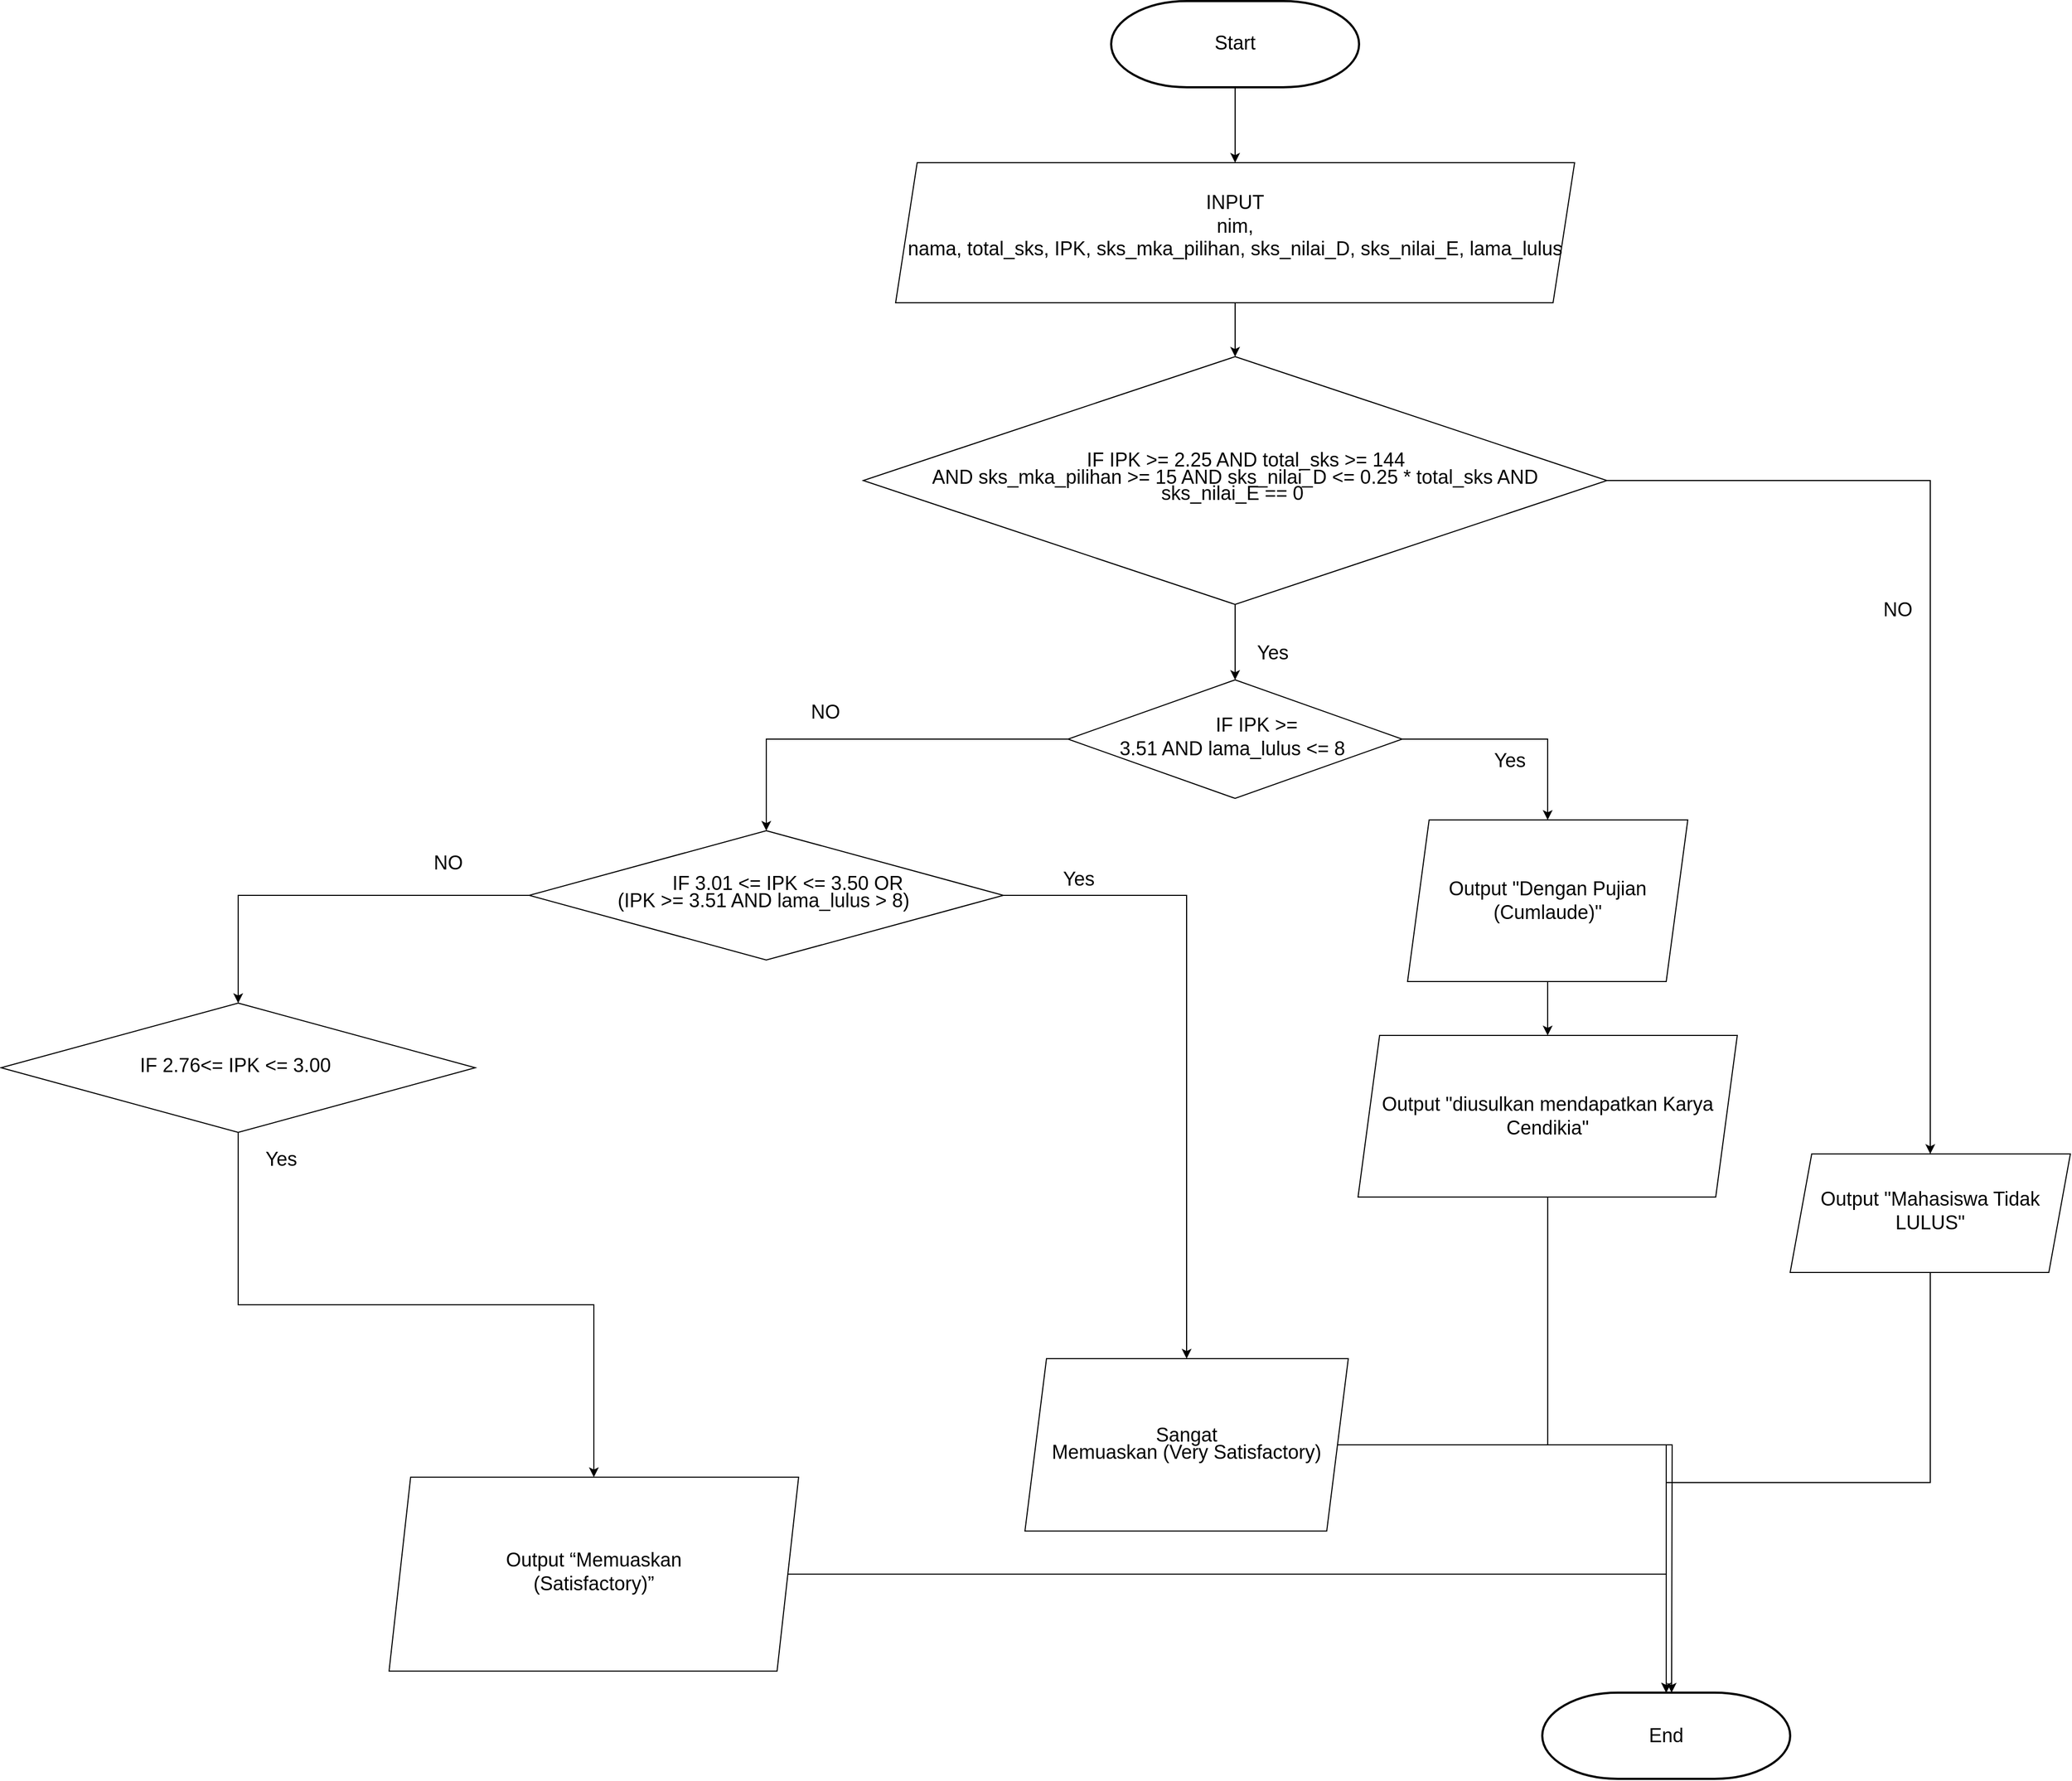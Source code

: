 <mxfile version="24.7.16">
  <diagram id="C5RBs43oDa-KdzZeNtuy" name="Page-1">
    <mxGraphModel dx="4068" dy="1968" grid="1" gridSize="10" guides="1" tooltips="1" connect="1" arrows="1" fold="1" page="0" pageScale="1" pageWidth="827" pageHeight="1169" math="0" shadow="0">
      <root>
        <mxCell id="WIyWlLk6GJQsqaUBKTNV-0" />
        <mxCell id="WIyWlLk6GJQsqaUBKTNV-1" parent="WIyWlLk6GJQsqaUBKTNV-0" />
        <mxCell id="un3A0tuxOY-VdEOLaRhM-5" value="" style="edgeStyle=orthogonalEdgeStyle;rounded=0;orthogonalLoop=1;jettySize=auto;html=1;" edge="1" parent="WIyWlLk6GJQsqaUBKTNV-1" source="WIyWlLk6GJQsqaUBKTNV-6" target="un3A0tuxOY-VdEOLaRhM-4">
          <mxGeometry relative="1" as="geometry" />
        </mxCell>
        <mxCell id="un3A0tuxOY-VdEOLaRhM-30" value="" style="edgeStyle=orthogonalEdgeStyle;rounded=0;orthogonalLoop=1;jettySize=auto;html=1;" edge="1" parent="WIyWlLk6GJQsqaUBKTNV-1" source="WIyWlLk6GJQsqaUBKTNV-6" target="un3A0tuxOY-VdEOLaRhM-29">
          <mxGeometry relative="1" as="geometry" />
        </mxCell>
        <mxCell id="WIyWlLk6GJQsqaUBKTNV-6" value="&lt;span style=&quot;line-height: 107%; font-family: Calibri, sans-serif;&quot;&gt;&lt;font style=&quot;font-size: 18px;&quot;&gt;&amp;nbsp; &amp;nbsp; IF IPK &amp;gt;= 2.25 AND total_sks &amp;gt;= 144&lt;br&gt;AND sks_mka_pilihan &amp;gt;= 15 AND sks_nilai_D &amp;lt;= 0.25 * total_sks AND&lt;br&gt;sks_nilai_E == 0&amp;nbsp;&lt;/font&gt;&lt;/span&gt;" style="rhombus;whiteSpace=wrap;html=1;shadow=0;fontFamily=Helvetica;fontSize=12;align=center;strokeWidth=1;spacing=6;spacingTop=-4;" parent="WIyWlLk6GJQsqaUBKTNV-1" vertex="1">
          <mxGeometry x="-30" y="190" width="690" height="230" as="geometry" />
        </mxCell>
        <mxCell id="un3A0tuxOY-VdEOLaRhM-3" style="edgeStyle=orthogonalEdgeStyle;rounded=0;orthogonalLoop=1;jettySize=auto;html=1;entryX=0.5;entryY=0;entryDx=0;entryDy=0;" edge="1" parent="WIyWlLk6GJQsqaUBKTNV-1" source="un3A0tuxOY-VdEOLaRhM-1" target="WIyWlLk6GJQsqaUBKTNV-6">
          <mxGeometry relative="1" as="geometry" />
        </mxCell>
        <mxCell id="un3A0tuxOY-VdEOLaRhM-1" value="&lt;font style=&quot;font-size: 18px;&quot;&gt;INPUT&lt;br&gt;&lt;span style=&quot;line-height: 107%;&quot;&gt;nim,&lt;br&gt;nama, total_sks, IPK, sks_mka_pilihan, sks_nilai_D, sks_nilai_E, lama_lulus&lt;/span&gt;&lt;br&gt;&lt;br&gt;&lt;/font&gt;&lt;div&gt;&lt;br&gt;&lt;/div&gt;" style="shape=parallelogram;perimeter=parallelogramPerimeter;whiteSpace=wrap;html=1;fixedSize=1;align=center;verticalAlign=bottom;" vertex="1" parent="WIyWlLk6GJQsqaUBKTNV-1">
          <mxGeometry y="10" width="630" height="130" as="geometry" />
        </mxCell>
        <mxCell id="un3A0tuxOY-VdEOLaRhM-27" style="edgeStyle=orthogonalEdgeStyle;rounded=0;orthogonalLoop=1;jettySize=auto;html=1;" edge="1" parent="WIyWlLk6GJQsqaUBKTNV-1" source="un3A0tuxOY-VdEOLaRhM-4" target="un3A0tuxOY-VdEOLaRhM-25">
          <mxGeometry relative="1" as="geometry" />
        </mxCell>
        <mxCell id="un3A0tuxOY-VdEOLaRhM-39" style="edgeStyle=orthogonalEdgeStyle;rounded=0;orthogonalLoop=1;jettySize=auto;html=1;entryX=0.5;entryY=0;entryDx=0;entryDy=0;" edge="1" parent="WIyWlLk6GJQsqaUBKTNV-1" source="un3A0tuxOY-VdEOLaRhM-4" target="un3A0tuxOY-VdEOLaRhM-14">
          <mxGeometry relative="1" as="geometry" />
        </mxCell>
        <mxCell id="un3A0tuxOY-VdEOLaRhM-4" value="&lt;p class=&quot;MsoNormal&quot;&gt;&lt;font style=&quot;font-size: 18px;&quot;&gt;&amp;nbsp; &amp;nbsp; &amp;nbsp; &amp;nbsp; IF IPK &amp;gt;=&lt;br&gt;3.51 AND lama_lulus &amp;lt;= 8&amp;nbsp;&lt;/font&gt;&lt;/p&gt;" style="rhombus;whiteSpace=wrap;html=1;shadow=0;fontFamily=Helvetica;fontSize=12;align=center;strokeWidth=1;spacing=6;spacingTop=-4;" vertex="1" parent="WIyWlLk6GJQsqaUBKTNV-1">
          <mxGeometry x="160" y="490" width="310" height="110" as="geometry" />
        </mxCell>
        <mxCell id="un3A0tuxOY-VdEOLaRhM-38" style="edgeStyle=orthogonalEdgeStyle;rounded=0;orthogonalLoop=1;jettySize=auto;html=1;" edge="1" parent="WIyWlLk6GJQsqaUBKTNV-1" source="un3A0tuxOY-VdEOLaRhM-8" target="un3A0tuxOY-VdEOLaRhM-1">
          <mxGeometry relative="1" as="geometry" />
        </mxCell>
        <mxCell id="un3A0tuxOY-VdEOLaRhM-8" value="&lt;font style=&quot;font-size: 18px;&quot;&gt;&lt;br&gt;&lt;span style=&quot;color: rgb(0, 0, 0); font-family: Helvetica; font-style: normal; font-variant-ligatures: normal; font-variant-caps: normal; font-weight: 400; letter-spacing: normal; orphans: 2; text-align: center; text-indent: 0px; text-transform: none; widows: 2; word-spacing: 0px; -webkit-text-stroke-width: 0px; white-space: normal; background-color: rgb(255, 255, 255); text-decoration-thickness: initial; text-decoration-style: initial; text-decoration-color: initial; float: none; display: inline !important;&quot;&gt;Start&lt;/span&gt;&lt;br&gt;&lt;/font&gt;" style="strokeWidth=2;html=1;shape=mxgraph.flowchart.terminator;whiteSpace=wrap;verticalAlign=top;" vertex="1" parent="WIyWlLk6GJQsqaUBKTNV-1">
          <mxGeometry x="200" y="-140" width="230" height="80" as="geometry" />
        </mxCell>
        <mxCell id="un3A0tuxOY-VdEOLaRhM-10" value="&lt;font style=&quot;font-size: 18px;&quot;&gt;Yes&lt;/font&gt;" style="text;html=1;align=center;verticalAlign=middle;whiteSpace=wrap;rounded=0;" vertex="1" parent="WIyWlLk6GJQsqaUBKTNV-1">
          <mxGeometry x="320" y="450" width="60" height="30" as="geometry" />
        </mxCell>
        <mxCell id="un3A0tuxOY-VdEOLaRhM-12" value="&lt;font style=&quot;font-size: 18px;&quot;&gt;Yes&lt;/font&gt;" style="text;html=1;align=center;verticalAlign=middle;whiteSpace=wrap;rounded=0;" vertex="1" parent="WIyWlLk6GJQsqaUBKTNV-1">
          <mxGeometry x="540" y="550" width="60" height="30" as="geometry" />
        </mxCell>
        <mxCell id="un3A0tuxOY-VdEOLaRhM-13" value="&lt;font style=&quot;font-size: 18px;&quot;&gt;NO&lt;/font&gt;" style="text;html=1;align=center;verticalAlign=middle;whiteSpace=wrap;rounded=0;" vertex="1" parent="WIyWlLk6GJQsqaUBKTNV-1">
          <mxGeometry x="-120" y="490" width="110" height="60" as="geometry" />
        </mxCell>
        <mxCell id="un3A0tuxOY-VdEOLaRhM-19" value="" style="edgeStyle=orthogonalEdgeStyle;rounded=0;orthogonalLoop=1;jettySize=auto;html=1;" edge="1" parent="WIyWlLk6GJQsqaUBKTNV-1" source="un3A0tuxOY-VdEOLaRhM-14" target="un3A0tuxOY-VdEOLaRhM-18">
          <mxGeometry relative="1" as="geometry" />
        </mxCell>
        <mxCell id="un3A0tuxOY-VdEOLaRhM-46" style="edgeStyle=orthogonalEdgeStyle;rounded=0;orthogonalLoop=1;jettySize=auto;html=1;" edge="1" parent="WIyWlLk6GJQsqaUBKTNV-1" source="un3A0tuxOY-VdEOLaRhM-14" target="un3A0tuxOY-VdEOLaRhM-42">
          <mxGeometry relative="1" as="geometry" />
        </mxCell>
        <mxCell id="un3A0tuxOY-VdEOLaRhM-14" value="&lt;p class=&quot;MsoNormal&quot;&gt;&lt;span style=&quot;line-height: 107%;&quot;&gt;&lt;font style=&quot;font-size: 18px;&quot;&gt;&amp;nbsp; &amp;nbsp; &amp;nbsp; &amp;nbsp; IF 3.01 &amp;lt;= IPK &amp;lt;= 3.50 OR&lt;br&gt;(IPK &amp;gt;= 3.51 AND lama_lulus &amp;gt; 8)&amp;nbsp;&lt;/font&gt;&lt;/span&gt;&lt;br&gt;&lt;/p&gt;" style="rhombus;whiteSpace=wrap;html=1;shadow=0;fontFamily=Helvetica;fontSize=12;align=center;strokeWidth=1;spacing=6;spacingTop=-4;" vertex="1" parent="WIyWlLk6GJQsqaUBKTNV-1">
          <mxGeometry x="-340" y="630" width="440" height="120" as="geometry" />
        </mxCell>
        <mxCell id="un3A0tuxOY-VdEOLaRhM-51" value="" style="edgeStyle=orthogonalEdgeStyle;rounded=0;orthogonalLoop=1;jettySize=auto;html=1;" edge="1" parent="WIyWlLk6GJQsqaUBKTNV-1" source="un3A0tuxOY-VdEOLaRhM-18" target="un3A0tuxOY-VdEOLaRhM-50">
          <mxGeometry relative="1" as="geometry" />
        </mxCell>
        <mxCell id="un3A0tuxOY-VdEOLaRhM-18" value="&lt;p class=&quot;MsoNormal&quot;&gt;&lt;font style=&quot;font-size: 18px;&quot;&gt;IF 2.76&amp;lt;= IPK &amp;lt;= 3.00&amp;nbsp;&lt;/font&gt;&lt;/p&gt;" style="rhombus;whiteSpace=wrap;html=1;shadow=0;fontFamily=Helvetica;fontSize=12;align=center;strokeWidth=1;spacing=6;spacingTop=-4;" vertex="1" parent="WIyWlLk6GJQsqaUBKTNV-1">
          <mxGeometry x="-830" y="790" width="440" height="120" as="geometry" />
        </mxCell>
        <mxCell id="un3A0tuxOY-VdEOLaRhM-20" value="&lt;font style=&quot;font-size: 18px;&quot;&gt;End&lt;/font&gt;" style="strokeWidth=2;html=1;shape=mxgraph.flowchart.terminator;whiteSpace=wrap;" vertex="1" parent="WIyWlLk6GJQsqaUBKTNV-1">
          <mxGeometry x="600" y="1430" width="230" height="80" as="geometry" />
        </mxCell>
        <mxCell id="un3A0tuxOY-VdEOLaRhM-28" style="edgeStyle=orthogonalEdgeStyle;rounded=0;orthogonalLoop=1;jettySize=auto;html=1;entryX=0.5;entryY=0;entryDx=0;entryDy=0;" edge="1" parent="WIyWlLk6GJQsqaUBKTNV-1" source="un3A0tuxOY-VdEOLaRhM-25" target="un3A0tuxOY-VdEOLaRhM-26">
          <mxGeometry relative="1" as="geometry" />
        </mxCell>
        <mxCell id="un3A0tuxOY-VdEOLaRhM-25" value="&lt;font style=&quot;font-size: 18px;&quot;&gt;Output &quot;&lt;span style=&quot;font-family: Arial, sans-serif;&quot; lang=&quot;EN-US&quot;&gt;Dengan Pujian (Cumlaude)&quot;&lt;/span&gt;&lt;/font&gt;" style="shape=parallelogram;perimeter=parallelogramPerimeter;whiteSpace=wrap;html=1;fixedSize=1;" vertex="1" parent="WIyWlLk6GJQsqaUBKTNV-1">
          <mxGeometry x="475" y="620" width="260" height="150" as="geometry" />
        </mxCell>
        <mxCell id="un3A0tuxOY-VdEOLaRhM-33" style="edgeStyle=orthogonalEdgeStyle;rounded=0;orthogonalLoop=1;jettySize=auto;html=1;" edge="1" parent="WIyWlLk6GJQsqaUBKTNV-1" source="un3A0tuxOY-VdEOLaRhM-26" target="un3A0tuxOY-VdEOLaRhM-20">
          <mxGeometry relative="1" as="geometry" />
        </mxCell>
        <mxCell id="un3A0tuxOY-VdEOLaRhM-26" value="&lt;span style=&quot;&quot; lang=&quot;EN-US&quot;&gt;&lt;font style=&quot;font-size: 18px;&quot;&gt;Output &quot;diusulkan mendapatkan Karya&lt;br&gt;Cendikia&quot;&lt;/font&gt;&lt;/span&gt;" style="shape=parallelogram;perimeter=parallelogramPerimeter;whiteSpace=wrap;html=1;fixedSize=1;" vertex="1" parent="WIyWlLk6GJQsqaUBKTNV-1">
          <mxGeometry x="429.06" y="820" width="351.88" height="150" as="geometry" />
        </mxCell>
        <mxCell id="un3A0tuxOY-VdEOLaRhM-31" style="edgeStyle=orthogonalEdgeStyle;rounded=0;orthogonalLoop=1;jettySize=auto;html=1;" edge="1" parent="WIyWlLk6GJQsqaUBKTNV-1" source="un3A0tuxOY-VdEOLaRhM-29" target="un3A0tuxOY-VdEOLaRhM-20">
          <mxGeometry relative="1" as="geometry" />
        </mxCell>
        <mxCell id="un3A0tuxOY-VdEOLaRhM-29" value="&lt;font style=&quot;font-size: 18px;&quot;&gt;Output &quot;Mahasiswa Tidak LULUS&quot;&lt;/font&gt;" style="shape=parallelogram;perimeter=parallelogramPerimeter;whiteSpace=wrap;html=1;fixedSize=1;shadow=0;strokeWidth=1;spacing=6;spacingTop=-4;" vertex="1" parent="WIyWlLk6GJQsqaUBKTNV-1">
          <mxGeometry x="830" y="930" width="260" height="110" as="geometry" />
        </mxCell>
        <mxCell id="un3A0tuxOY-VdEOLaRhM-36" value="&lt;font style=&quot;font-size: 18px;&quot;&gt;NO&lt;/font&gt;" style="text;html=1;align=center;verticalAlign=middle;whiteSpace=wrap;rounded=0;" vertex="1" parent="WIyWlLk6GJQsqaUBKTNV-1">
          <mxGeometry x="900" y="410" width="60" height="30" as="geometry" />
        </mxCell>
        <mxCell id="un3A0tuxOY-VdEOLaRhM-41" value="&lt;font style=&quot;font-size: 18px;&quot;&gt;Yes&lt;/font&gt;" style="text;html=1;align=center;verticalAlign=middle;whiteSpace=wrap;rounded=0;" vertex="1" parent="WIyWlLk6GJQsqaUBKTNV-1">
          <mxGeometry x="140" y="660" width="60" height="30" as="geometry" />
        </mxCell>
        <mxCell id="un3A0tuxOY-VdEOLaRhM-49" style="edgeStyle=orthogonalEdgeStyle;rounded=0;orthogonalLoop=1;jettySize=auto;html=1;" edge="1" parent="WIyWlLk6GJQsqaUBKTNV-1" source="un3A0tuxOY-VdEOLaRhM-42">
          <mxGeometry relative="1" as="geometry">
            <mxPoint x="720" y="1430" as="targetPoint" />
          </mxGeometry>
        </mxCell>
        <mxCell id="un3A0tuxOY-VdEOLaRhM-42" value="&lt;span style=&quot;line-height: 107%;&quot;&gt;&lt;font face=&quot;Helvetica&quot; style=&quot;font-size: 18px;&quot;&gt;Sangat&lt;br&gt;Memuaskan (Very Satisfactory)&lt;/font&gt;&lt;/span&gt;" style="shape=parallelogram;perimeter=parallelogramPerimeter;whiteSpace=wrap;html=1;fixedSize=1;" vertex="1" parent="WIyWlLk6GJQsqaUBKTNV-1">
          <mxGeometry x="120" y="1120" width="300" height="160" as="geometry" />
        </mxCell>
        <mxCell id="un3A0tuxOY-VdEOLaRhM-52" style="edgeStyle=orthogonalEdgeStyle;rounded=0;orthogonalLoop=1;jettySize=auto;html=1;" edge="1" parent="WIyWlLk6GJQsqaUBKTNV-1" source="un3A0tuxOY-VdEOLaRhM-50" target="un3A0tuxOY-VdEOLaRhM-20">
          <mxGeometry relative="1" as="geometry" />
        </mxCell>
        <mxCell id="un3A0tuxOY-VdEOLaRhM-50" value="&lt;font style=&quot;font-size: 18px;&quot;&gt;Output&amp;nbsp;&lt;span style=&quot;line-height: 107%;&quot;&gt;“Memuaskan&lt;br&gt;(Satisfactory)”&lt;/span&gt;&lt;/font&gt;" style="shape=parallelogram;perimeter=parallelogramPerimeter;whiteSpace=wrap;html=1;fixedSize=1;shadow=0;strokeWidth=1;spacing=6;spacingTop=-4;" vertex="1" parent="WIyWlLk6GJQsqaUBKTNV-1">
          <mxGeometry x="-470" y="1230" width="380" height="180" as="geometry" />
        </mxCell>
        <mxCell id="un3A0tuxOY-VdEOLaRhM-53" value="&lt;font style=&quot;font-size: 18px;&quot;&gt;NO&lt;/font&gt;" style="text;html=1;align=center;verticalAlign=middle;whiteSpace=wrap;rounded=0;" vertex="1" parent="WIyWlLk6GJQsqaUBKTNV-1">
          <mxGeometry x="-470" y="630" width="110" height="60" as="geometry" />
        </mxCell>
        <mxCell id="un3A0tuxOY-VdEOLaRhM-55" value="&lt;font style=&quot;font-size: 18px;&quot;&gt;Yes&lt;/font&gt;" style="text;html=1;align=center;verticalAlign=middle;whiteSpace=wrap;rounded=0;" vertex="1" parent="WIyWlLk6GJQsqaUBKTNV-1">
          <mxGeometry x="-600" y="920" width="60" height="30" as="geometry" />
        </mxCell>
      </root>
    </mxGraphModel>
  </diagram>
</mxfile>
